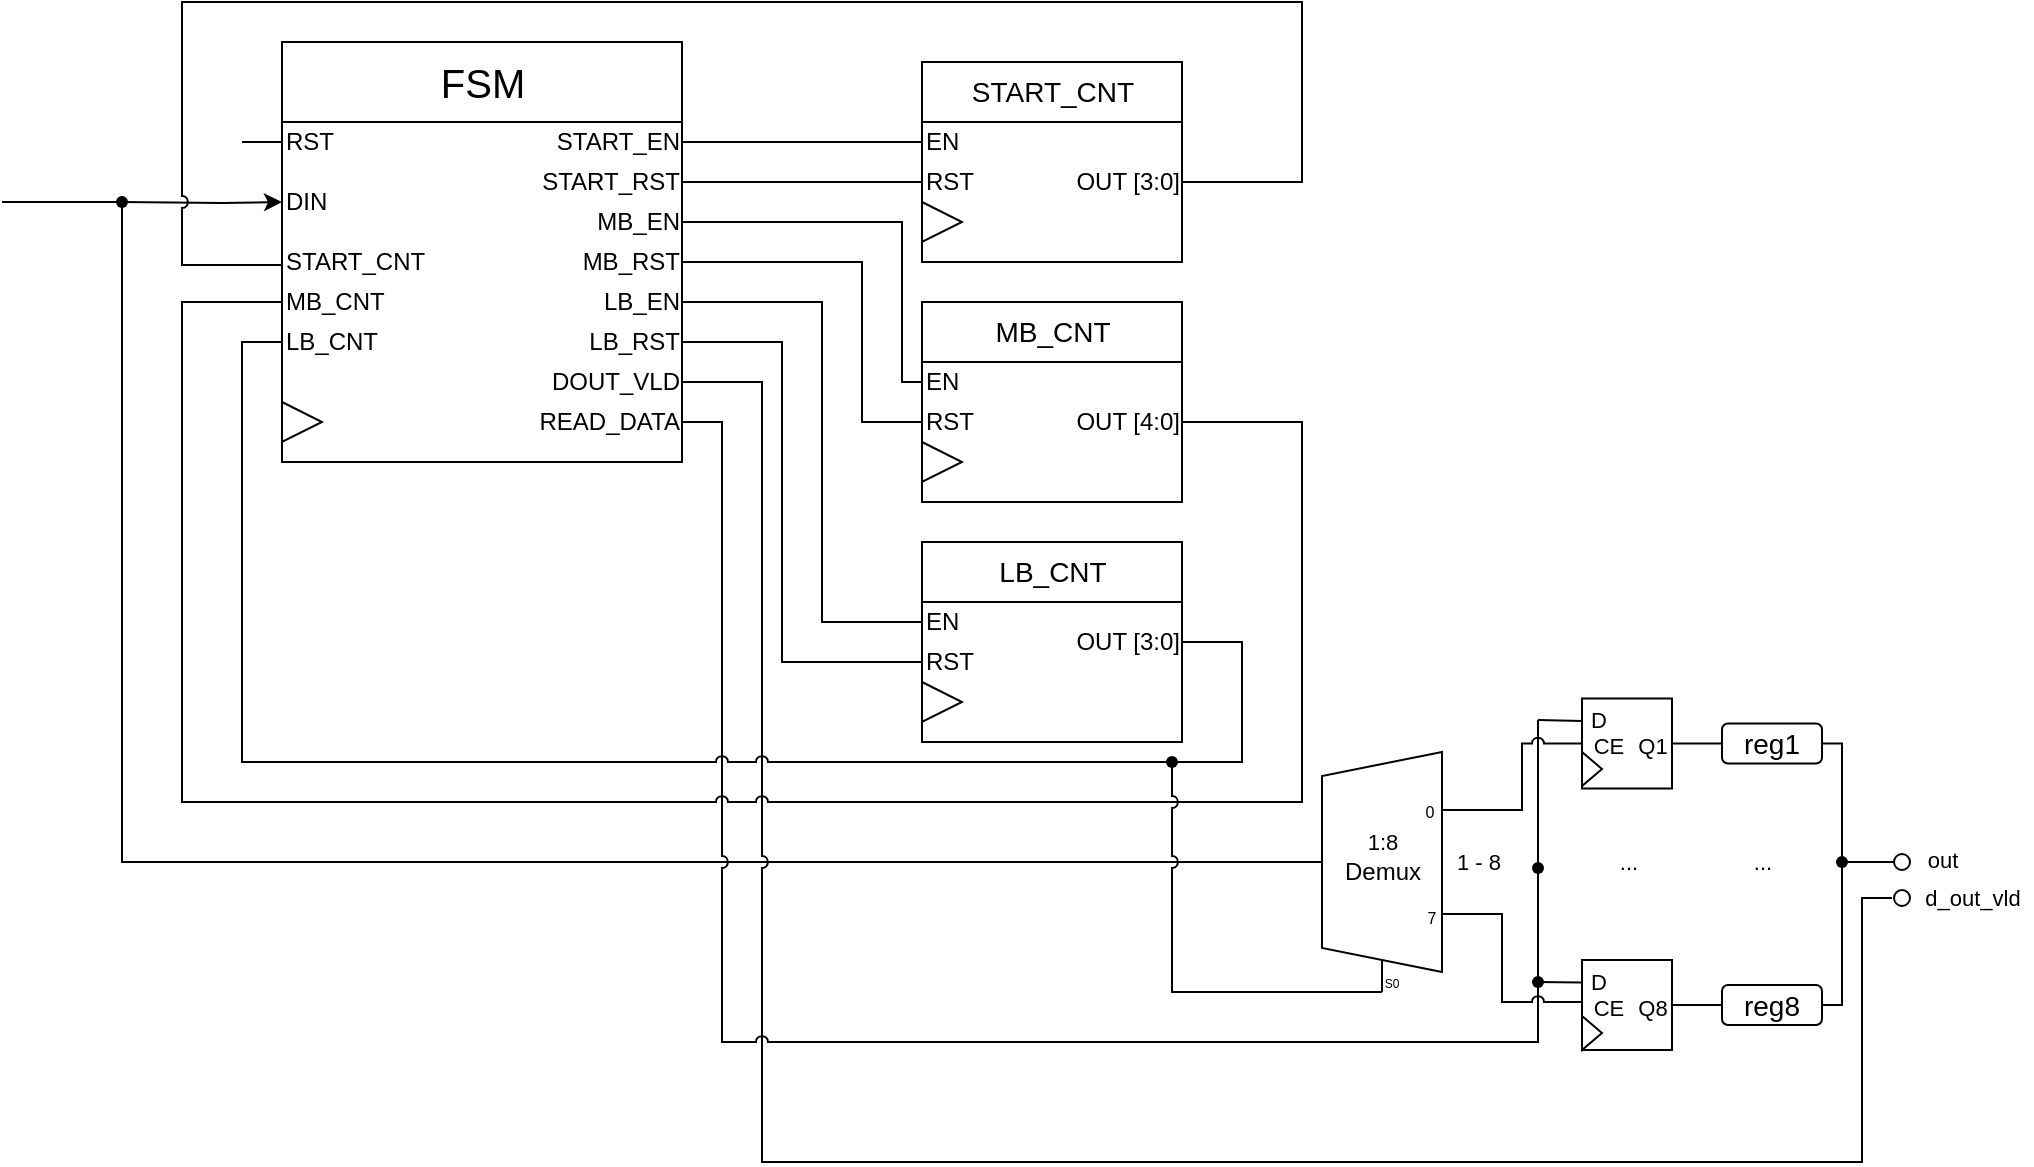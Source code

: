 <mxfile>
    <diagram name="Page-1" id="7e0a89b8-554c-2b80-1dc8-d5c74ca68de4">
        <mxGraphModel dx="1468" dy="874" grid="0" gridSize="10" guides="1" tooltips="1" connect="1" arrows="1" fold="1" page="1" pageScale="1" pageWidth="1100" pageHeight="850" background="none" math="0" shadow="0">
            <root>
                <mxCell id="0"/>
                <mxCell id="1" parent="0"/>
                <mxCell id="x7JMuYR-zZ9KvVy0fwE9-1" value="Demux" style="shadow=0;dashed=0;align=center;html=1;strokeWidth=1;shape=mxgraph.electrical.abstract.mux2;operation=demux;" parent="1" vertex="1">
                    <mxGeometry x="670" y="425" width="80" height="120" as="geometry"/>
                </mxCell>
                <mxCell id="x7JMuYR-zZ9KvVy0fwE9-13" style="edgeStyle=orthogonalEdgeStyle;rounded=0;orthogonalLoop=1;jettySize=auto;html=1;exitX=0;exitY=0.25;exitDx=0;exitDy=0;startArrow=classic;startFill=1;endArrow=none;endFill=0;" parent="1" target="x7JMuYR-zZ9KvVy0fwE9-10" edge="1">
                    <mxGeometry relative="1" as="geometry">
                        <mxPoint x="160" y="150.0" as="sourcePoint"/>
                    </mxGeometry>
                </mxCell>
                <mxCell id="x7JMuYR-zZ9KvVy0fwE9-14" style="edgeStyle=orthogonalEdgeStyle;rounded=0;orthogonalLoop=1;jettySize=auto;html=1;startArrow=none;startFill=0;endArrow=none;endFill=0;" parent="1" source="x7JMuYR-zZ9KvVy0fwE9-10" edge="1">
                    <mxGeometry relative="1" as="geometry">
                        <mxPoint x="20" y="150" as="targetPoint"/>
                    </mxGeometry>
                </mxCell>
                <mxCell id="x7JMuYR-zZ9KvVy0fwE9-16" style="edgeStyle=orthogonalEdgeStyle;rounded=0;orthogonalLoop=1;jettySize=auto;html=1;entryX=0;entryY=0.458;entryDx=0;entryDy=0;entryPerimeter=0;startArrow=none;startFill=0;endArrow=none;endFill=0;" parent="1" source="x7JMuYR-zZ9KvVy0fwE9-10" target="x7JMuYR-zZ9KvVy0fwE9-1" edge="1">
                    <mxGeometry relative="1" as="geometry">
                        <Array as="points">
                            <mxPoint x="80" y="480"/>
                        </Array>
                    </mxGeometry>
                </mxCell>
                <mxCell id="x7JMuYR-zZ9KvVy0fwE9-10" value="" style="shape=waypoint;sketch=0;fillStyle=solid;size=6;pointerEvents=1;points=[];fillColor=none;resizable=0;rotatable=0;perimeter=centerPerimeter;snapToPoint=1;" parent="1" vertex="1">
                    <mxGeometry x="60" y="130" width="40" height="40" as="geometry"/>
                </mxCell>
                <mxCell id="x7JMuYR-zZ9KvVy0fwE9-31" value="" style="rounded=0;whiteSpace=wrap;html=1;" parent="1" vertex="1">
                    <mxGeometry x="160" y="70" width="200" height="210" as="geometry"/>
                </mxCell>
                <mxCell id="x7JMuYR-zZ9KvVy0fwE9-20" value="DIN" style="text;html=1;align=left;verticalAlign=middle;resizable=0;points=[];autosize=1;strokeColor=none;fillColor=none;" parent="1" vertex="1">
                    <mxGeometry x="160" y="140" width="40" height="20" as="geometry"/>
                </mxCell>
                <mxCell id="x7JMuYR-zZ9KvVy0fwE9-22" style="edgeStyle=orthogonalEdgeStyle;rounded=0;orthogonalLoop=1;jettySize=auto;html=1;startArrow=none;startFill=0;endArrow=none;endFill=0;" parent="1" source="x7JMuYR-zZ9KvVy0fwE9-21" edge="1">
                    <mxGeometry relative="1" as="geometry">
                        <mxPoint x="140" y="120" as="targetPoint"/>
                    </mxGeometry>
                </mxCell>
                <mxCell id="x7JMuYR-zZ9KvVy0fwE9-21" value="RST" style="text;html=1;align=left;verticalAlign=middle;resizable=0;points=[];autosize=1;strokeColor=none;fillColor=none;" parent="1" vertex="1">
                    <mxGeometry x="160" y="110" width="40" height="20" as="geometry"/>
                </mxCell>
                <mxCell id="x7JMuYR-zZ9KvVy0fwE9-36" style="edgeStyle=orthogonalEdgeStyle;rounded=0;orthogonalLoop=1;jettySize=auto;html=1;startArrow=none;startFill=0;endArrow=none;endFill=0;" parent="1" source="x7JMuYR-zZ9KvVy0fwE9-23" target="x7JMuYR-zZ9KvVy0fwE9-34" edge="1">
                    <mxGeometry relative="1" as="geometry"/>
                </mxCell>
                <mxCell id="x7JMuYR-zZ9KvVy0fwE9-23" value="START_EN" style="text;html=1;align=right;verticalAlign=middle;resizable=0;points=[];autosize=1;strokeColor=none;fillColor=none;" parent="1" vertex="1">
                    <mxGeometry x="280" y="110" width="80" height="20" as="geometry"/>
                </mxCell>
                <mxCell id="x7JMuYR-zZ9KvVy0fwE9-37" style="edgeStyle=orthogonalEdgeStyle;rounded=0;orthogonalLoop=1;jettySize=auto;html=1;startArrow=none;startFill=0;endArrow=none;endFill=0;" parent="1" source="x7JMuYR-zZ9KvVy0fwE9-24" target="x7JMuYR-zZ9KvVy0fwE9-35" edge="1">
                    <mxGeometry relative="1" as="geometry"/>
                </mxCell>
                <mxCell id="x7JMuYR-zZ9KvVy0fwE9-24" value="START_RST" style="text;html=1;align=right;verticalAlign=middle;resizable=0;points=[];autosize=1;strokeColor=none;fillColor=none;" parent="1" vertex="1">
                    <mxGeometry x="280" y="130" width="80" height="20" as="geometry"/>
                </mxCell>
                <mxCell id="x7JMuYR-zZ9KvVy0fwE9-77" style="edgeStyle=orthogonalEdgeStyle;rounded=0;jumpStyle=arc;orthogonalLoop=1;jettySize=auto;html=1;fontSize=16;startArrow=none;startFill=0;endArrow=none;endFill=0;" parent="1" source="x7JMuYR-zZ9KvVy0fwE9-25" target="x7JMuYR-zZ9KvVy0fwE9-51" edge="1">
                    <mxGeometry relative="1" as="geometry">
                        <Array as="points">
                            <mxPoint x="470" y="160"/>
                            <mxPoint x="470" y="240"/>
                        </Array>
                    </mxGeometry>
                </mxCell>
                <mxCell id="x7JMuYR-zZ9KvVy0fwE9-25" value="MB_EN" style="text;html=1;align=right;verticalAlign=middle;resizable=0;points=[];autosize=1;strokeColor=none;fillColor=none;" parent="1" vertex="1">
                    <mxGeometry x="300" y="150" width="60" height="20" as="geometry"/>
                </mxCell>
                <mxCell id="x7JMuYR-zZ9KvVy0fwE9-78" style="edgeStyle=orthogonalEdgeStyle;rounded=0;jumpStyle=arc;orthogonalLoop=1;jettySize=auto;html=1;fontSize=16;startArrow=none;startFill=0;endArrow=none;endFill=0;" parent="1" source="x7JMuYR-zZ9KvVy0fwE9-26" target="x7JMuYR-zZ9KvVy0fwE9-52" edge="1">
                    <mxGeometry relative="1" as="geometry">
                        <Array as="points">
                            <mxPoint x="450" y="180"/>
                            <mxPoint x="450" y="260"/>
                        </Array>
                    </mxGeometry>
                </mxCell>
                <mxCell id="x7JMuYR-zZ9KvVy0fwE9-26" value="MB_RST" style="text;html=1;align=right;verticalAlign=middle;resizable=0;points=[];autosize=1;strokeColor=none;fillColor=none;" parent="1" vertex="1">
                    <mxGeometry x="300" y="170" width="60" height="20" as="geometry"/>
                </mxCell>
                <mxCell id="x7JMuYR-zZ9KvVy0fwE9-79" style="edgeStyle=orthogonalEdgeStyle;rounded=0;jumpStyle=arc;orthogonalLoop=1;jettySize=auto;html=1;fontSize=16;startArrow=none;startFill=0;endArrow=none;endFill=0;" parent="1" source="x7JMuYR-zZ9KvVy0fwE9-27" target="x7JMuYR-zZ9KvVy0fwE9-57" edge="1">
                    <mxGeometry relative="1" as="geometry">
                        <Array as="points">
                            <mxPoint x="430" y="200"/>
                            <mxPoint x="430" y="360"/>
                        </Array>
                    </mxGeometry>
                </mxCell>
                <mxCell id="x7JMuYR-zZ9KvVy0fwE9-27" value="LB_EN" style="text;html=1;align=right;verticalAlign=middle;resizable=0;points=[];autosize=1;strokeColor=none;fillColor=none;" parent="1" vertex="1">
                    <mxGeometry x="310" y="190" width="50" height="20" as="geometry"/>
                </mxCell>
                <mxCell id="x7JMuYR-zZ9KvVy0fwE9-81" style="edgeStyle=orthogonalEdgeStyle;rounded=0;jumpStyle=arc;orthogonalLoop=1;jettySize=auto;html=1;fontSize=16;startArrow=none;startFill=0;endArrow=none;endFill=0;" parent="1" source="x7JMuYR-zZ9KvVy0fwE9-28" target="x7JMuYR-zZ9KvVy0fwE9-58" edge="1">
                    <mxGeometry relative="1" as="geometry">
                        <Array as="points">
                            <mxPoint x="410" y="220"/>
                            <mxPoint x="410" y="380"/>
                        </Array>
                    </mxGeometry>
                </mxCell>
                <mxCell id="x7JMuYR-zZ9KvVy0fwE9-28" value="LB_RST" style="text;html=1;align=right;verticalAlign=middle;resizable=0;points=[];autosize=1;strokeColor=none;fillColor=none;" parent="1" vertex="1">
                    <mxGeometry x="300" y="210" width="60" height="20" as="geometry"/>
                </mxCell>
                <mxCell id="x7JMuYR-zZ9KvVy0fwE9-102" style="edgeStyle=orthogonalEdgeStyle;rounded=0;jumpStyle=arc;orthogonalLoop=1;jettySize=auto;html=1;fontSize=11;startArrow=none;startFill=0;endArrow=none;endFill=0;" parent="1" source="x7JMuYR-zZ9KvVy0fwE9-29" target="x7JMuYR-zZ9KvVy0fwE9-103" edge="1">
                    <mxGeometry relative="1" as="geometry">
                        <mxPoint x="910" y="500" as="targetPoint"/>
                        <Array as="points">
                            <mxPoint x="400" y="240"/>
                            <mxPoint x="400" y="630"/>
                            <mxPoint x="950" y="630"/>
                            <mxPoint x="950" y="498"/>
                        </Array>
                    </mxGeometry>
                </mxCell>
                <mxCell id="x7JMuYR-zZ9KvVy0fwE9-29" value="DOUT_VLD" style="text;html=1;align=right;verticalAlign=middle;resizable=0;points=[];autosize=1;strokeColor=none;fillColor=none;" parent="1" vertex="1">
                    <mxGeometry x="280" y="230" width="80" height="20" as="geometry"/>
                </mxCell>
                <mxCell id="x7JMuYR-zZ9KvVy0fwE9-101" style="edgeStyle=orthogonalEdgeStyle;rounded=0;jumpStyle=arc;orthogonalLoop=1;jettySize=auto;html=1;fontSize=11;startArrow=none;startFill=0;endArrow=none;endFill=0;" parent="1" source="x7JMuYR-zZ9KvVy0fwE9-30" target="2" edge="1">
                    <mxGeometry relative="1" as="geometry">
                        <Array as="points">
                            <mxPoint x="380" y="260"/>
                            <mxPoint x="380" y="570"/>
                            <mxPoint x="788" y="570"/>
                        </Array>
                    </mxGeometry>
                </mxCell>
                <mxCell id="x7JMuYR-zZ9KvVy0fwE9-30" value="READ_DATA" style="text;html=1;align=right;verticalAlign=middle;resizable=0;points=[];autosize=1;strokeColor=none;fillColor=none;" parent="1" vertex="1">
                    <mxGeometry x="270" y="250" width="90" height="20" as="geometry"/>
                </mxCell>
                <mxCell id="x7JMuYR-zZ9KvVy0fwE9-45" style="edgeStyle=orthogonalEdgeStyle;rounded=0;orthogonalLoop=1;jettySize=auto;html=1;entryX=-0.001;entryY=0.573;entryDx=0;entryDy=0;entryPerimeter=0;startArrow=none;startFill=0;endArrow=none;endFill=0;jumpStyle=arc;" parent="1" source="x7JMuYR-zZ9KvVy0fwE9-40" target="x7JMuYR-zZ9KvVy0fwE9-42" edge="1">
                    <mxGeometry relative="1" as="geometry">
                        <Array as="points">
                            <mxPoint x="670" y="140"/>
                            <mxPoint x="670" y="50"/>
                            <mxPoint x="110" y="50"/>
                            <mxPoint x="110" y="182"/>
                        </Array>
                    </mxGeometry>
                </mxCell>
                <mxCell id="x7JMuYR-zZ9KvVy0fwE9-40" value="" style="rounded=0;whiteSpace=wrap;html=1;" parent="1" vertex="1">
                    <mxGeometry x="480" y="80" width="130" height="100" as="geometry"/>
                </mxCell>
                <mxCell id="x7JMuYR-zZ9KvVy0fwE9-34" value="EN" style="text;html=1;align=left;verticalAlign=middle;resizable=0;points=[];autosize=1;strokeColor=none;fillColor=none;" parent="1" vertex="1">
                    <mxGeometry x="480" y="110" width="30" height="20" as="geometry"/>
                </mxCell>
                <mxCell id="x7JMuYR-zZ9KvVy0fwE9-35" value="RST" style="text;html=1;align=left;verticalAlign=middle;resizable=0;points=[];autosize=1;strokeColor=none;fillColor=none;" parent="1" vertex="1">
                    <mxGeometry x="480" y="130" width="40" height="20" as="geometry"/>
                </mxCell>
                <mxCell id="x7JMuYR-zZ9KvVy0fwE9-38" value="" style="triangle;whiteSpace=wrap;html=1;" parent="1" vertex="1">
                    <mxGeometry x="480" y="150" width="20" height="20" as="geometry"/>
                </mxCell>
                <mxCell id="x7JMuYR-zZ9KvVy0fwE9-41" value="" style="triangle;whiteSpace=wrap;html=1;" parent="1" vertex="1">
                    <mxGeometry x="160" y="250" width="20" height="20" as="geometry"/>
                </mxCell>
                <mxCell id="x7JMuYR-zZ9KvVy0fwE9-42" value="START_CNT" style="text;html=1;align=left;verticalAlign=middle;resizable=0;points=[];autosize=1;strokeColor=none;fillColor=none;" parent="1" vertex="1">
                    <mxGeometry x="160" y="170" width="90" height="20" as="geometry"/>
                </mxCell>
                <mxCell id="x7JMuYR-zZ9KvVy0fwE9-43" value="MB_CNT" style="text;html=1;align=left;verticalAlign=middle;resizable=0;points=[];autosize=1;strokeColor=none;fillColor=none;" parent="1" vertex="1">
                    <mxGeometry x="160" y="190" width="70" height="20" as="geometry"/>
                </mxCell>
                <mxCell id="x7JMuYR-zZ9KvVy0fwE9-44" value="LB_CNT" style="text;html=1;align=left;verticalAlign=middle;resizable=0;points=[];autosize=1;strokeColor=none;fillColor=none;" parent="1" vertex="1">
                    <mxGeometry x="160" y="210" width="60" height="20" as="geometry"/>
                </mxCell>
                <mxCell id="x7JMuYR-zZ9KvVy0fwE9-48" value="" style="rounded=0;whiteSpace=wrap;html=1;fontSize=20;" parent="1" vertex="1">
                    <mxGeometry x="160" y="70" width="200" height="40" as="geometry"/>
                </mxCell>
                <mxCell id="x7JMuYR-zZ9KvVy0fwE9-49" value="" style="rounded=0;whiteSpace=wrap;html=1;fontSize=20;" parent="1" vertex="1">
                    <mxGeometry x="480" y="80" width="130" height="30" as="geometry"/>
                </mxCell>
                <mxCell id="x7JMuYR-zZ9KvVy0fwE9-46" value="FSM" style="text;html=1;align=center;verticalAlign=middle;resizable=0;points=[];autosize=1;strokeColor=none;fillColor=none;fontSize=20;" parent="1" vertex="1">
                    <mxGeometry x="230" y="75" width="60" height="30" as="geometry"/>
                </mxCell>
                <mxCell id="x7JMuYR-zZ9KvVy0fwE9-47" value="START_CNT" style="text;html=1;align=center;verticalAlign=middle;resizable=0;points=[];autosize=1;strokeColor=none;fillColor=none;fontSize=14;" parent="1" vertex="1">
                    <mxGeometry x="495" y="85" width="100" height="20" as="geometry"/>
                </mxCell>
                <mxCell id="x7JMuYR-zZ9KvVy0fwE9-66" style="edgeStyle=orthogonalEdgeStyle;rounded=0;jumpStyle=arc;orthogonalLoop=1;jettySize=auto;html=1;fontSize=16;startArrow=none;startFill=0;endArrow=none;endFill=0;" parent="1" source="x7JMuYR-zZ9KvVy0fwE9-50" target="x7JMuYR-zZ9KvVy0fwE9-43" edge="1">
                    <mxGeometry relative="1" as="geometry">
                        <Array as="points">
                            <mxPoint x="670" y="260"/>
                            <mxPoint x="670" y="450"/>
                            <mxPoint x="110" y="450"/>
                            <mxPoint x="110" y="200"/>
                        </Array>
                    </mxGeometry>
                </mxCell>
                <mxCell id="x7JMuYR-zZ9KvVy0fwE9-50" value="" style="rounded=0;whiteSpace=wrap;html=1;" parent="1" vertex="1">
                    <mxGeometry x="480" y="200" width="130" height="100" as="geometry"/>
                </mxCell>
                <mxCell id="x7JMuYR-zZ9KvVy0fwE9-51" value="EN" style="text;html=1;align=left;verticalAlign=middle;resizable=0;points=[];autosize=1;strokeColor=none;fillColor=none;" parent="1" vertex="1">
                    <mxGeometry x="480" y="230" width="30" height="20" as="geometry"/>
                </mxCell>
                <mxCell id="x7JMuYR-zZ9KvVy0fwE9-52" value="RST" style="text;html=1;align=left;verticalAlign=middle;resizable=0;points=[];autosize=1;strokeColor=none;fillColor=none;" parent="1" vertex="1">
                    <mxGeometry x="480" y="250" width="40" height="20" as="geometry"/>
                </mxCell>
                <mxCell id="x7JMuYR-zZ9KvVy0fwE9-53" value="" style="triangle;whiteSpace=wrap;html=1;" parent="1" vertex="1">
                    <mxGeometry x="480" y="270" width="20" height="20" as="geometry"/>
                </mxCell>
                <mxCell id="x7JMuYR-zZ9KvVy0fwE9-54" value="" style="rounded=0;whiteSpace=wrap;html=1;fontSize=20;" parent="1" vertex="1">
                    <mxGeometry x="480" y="200" width="130" height="30" as="geometry"/>
                </mxCell>
                <mxCell id="x7JMuYR-zZ9KvVy0fwE9-55" value="MB_CNT&lt;br&gt;" style="text;html=1;align=center;verticalAlign=middle;resizable=0;points=[];autosize=1;strokeColor=none;fillColor=none;fontSize=14;" parent="1" vertex="1">
                    <mxGeometry x="510" y="205" width="70" height="20" as="geometry"/>
                </mxCell>
                <mxCell id="x7JMuYR-zZ9KvVy0fwE9-56" value="" style="rounded=0;whiteSpace=wrap;html=1;" parent="1" vertex="1">
                    <mxGeometry x="480" y="320" width="130" height="100" as="geometry"/>
                </mxCell>
                <mxCell id="x7JMuYR-zZ9KvVy0fwE9-57" value="EN" style="text;html=1;align=left;verticalAlign=middle;resizable=0;points=[];autosize=1;strokeColor=none;fillColor=none;" parent="1" vertex="1">
                    <mxGeometry x="480" y="350" width="30" height="20" as="geometry"/>
                </mxCell>
                <mxCell id="x7JMuYR-zZ9KvVy0fwE9-58" value="RST" style="text;html=1;align=left;verticalAlign=middle;resizable=0;points=[];autosize=1;strokeColor=none;fillColor=none;" parent="1" vertex="1">
                    <mxGeometry x="480" y="370" width="40" height="20" as="geometry"/>
                </mxCell>
                <mxCell id="x7JMuYR-zZ9KvVy0fwE9-59" value="" style="triangle;whiteSpace=wrap;html=1;" parent="1" vertex="1">
                    <mxGeometry x="480" y="390" width="20" height="20" as="geometry"/>
                </mxCell>
                <mxCell id="x7JMuYR-zZ9KvVy0fwE9-60" value="" style="rounded=0;whiteSpace=wrap;html=1;fontSize=20;" parent="1" vertex="1">
                    <mxGeometry x="480" y="320" width="130" height="30" as="geometry"/>
                </mxCell>
                <mxCell id="x7JMuYR-zZ9KvVy0fwE9-61" value="LB_CNT" style="text;html=1;align=center;verticalAlign=middle;resizable=0;points=[];autosize=1;strokeColor=none;fillColor=none;fontSize=14;" parent="1" vertex="1">
                    <mxGeometry x="510" y="325" width="70" height="20" as="geometry"/>
                </mxCell>
                <mxCell id="x7JMuYR-zZ9KvVy0fwE9-86" style="edgeStyle=orthogonalEdgeStyle;rounded=0;jumpStyle=arc;orthogonalLoop=1;jettySize=auto;html=1;entryX=1;entryY=0.5;entryDx=0;entryDy=0;fontSize=16;startArrow=none;startFill=0;endArrow=none;endFill=0;" parent="1" source="x7JMuYR-zZ9KvVy0fwE9-82" target="x7JMuYR-zZ9KvVy0fwE9-56" edge="1">
                    <mxGeometry relative="1" as="geometry">
                        <Array as="points">
                            <mxPoint x="640" y="430"/>
                            <mxPoint x="640" y="370"/>
                        </Array>
                    </mxGeometry>
                </mxCell>
                <mxCell id="x7JMuYR-zZ9KvVy0fwE9-88" style="edgeStyle=orthogonalEdgeStyle;rounded=0;jumpStyle=arc;orthogonalLoop=1;jettySize=auto;html=1;fontSize=16;startArrow=none;startFill=0;endArrow=none;endFill=0;" parent="1" source="x7JMuYR-zZ9KvVy0fwE9-82" target="x7JMuYR-zZ9KvVy0fwE9-44" edge="1">
                    <mxGeometry relative="1" as="geometry">
                        <Array as="points">
                            <mxPoint x="605" y="430"/>
                            <mxPoint x="140" y="430"/>
                            <mxPoint x="140" y="220"/>
                        </Array>
                    </mxGeometry>
                </mxCell>
                <mxCell id="x7JMuYR-zZ9KvVy0fwE9-89" style="edgeStyle=orthogonalEdgeStyle;rounded=0;jumpStyle=arc;orthogonalLoop=1;jettySize=auto;html=1;entryX=0.375;entryY=1;entryDx=10;entryDy=0;entryPerimeter=0;fontSize=16;startArrow=none;startFill=0;endArrow=none;endFill=0;" parent="1" source="x7JMuYR-zZ9KvVy0fwE9-82" target="x7JMuYR-zZ9KvVy0fwE9-1" edge="1">
                    <mxGeometry relative="1" as="geometry">
                        <Array as="points">
                            <mxPoint x="605" y="545"/>
                        </Array>
                    </mxGeometry>
                </mxCell>
                <mxCell id="x7JMuYR-zZ9KvVy0fwE9-82" value="" style="shape=waypoint;sketch=0;fillStyle=solid;size=6;pointerEvents=1;points=[];fillColor=none;resizable=0;rotatable=0;perimeter=centerPerimeter;snapToPoint=1;" parent="1" vertex="1">
                    <mxGeometry x="585" y="410" width="40" height="40" as="geometry"/>
                </mxCell>
                <mxCell id="19" style="edgeStyle=orthogonalEdgeStyle;jumpStyle=arc;html=1;exitX=1;exitY=0.5;exitDx=0;exitDy=0;endArrow=none;endFill=0;rounded=0;" edge="1" parent="1" source="x7JMuYR-zZ9KvVy0fwE9-93" target="x7JMuYR-zZ9KvVy0fwE9-108">
                    <mxGeometry relative="1" as="geometry"/>
                </mxCell>
                <mxCell id="30" style="edgeStyle=orthogonalEdgeStyle;rounded=0;jumpStyle=arc;html=1;exitX=0;exitY=0.5;exitDx=0;exitDy=0;entryX=1;entryY=0.5;entryDx=0;entryDy=0;endArrow=none;endFill=0;" edge="1" parent="1" source="x7JMuYR-zZ9KvVy0fwE9-93" target="25">
                    <mxGeometry relative="1" as="geometry"/>
                </mxCell>
                <mxCell id="x7JMuYR-zZ9KvVy0fwE9-93" value="reg1" style="rounded=1;whiteSpace=wrap;html=1;fontSize=14;" parent="1" vertex="1">
                    <mxGeometry x="880" y="410.75" width="50" height="20" as="geometry"/>
                </mxCell>
                <mxCell id="x7JMuYR-zZ9KvVy0fwE9-110" style="edgeStyle=orthogonalEdgeStyle;rounded=0;jumpStyle=arc;orthogonalLoop=1;jettySize=auto;html=1;exitX=1;exitY=0.5;exitDx=0;exitDy=0;fontSize=11;startArrow=none;startFill=0;endArrow=none;endFill=0;" parent="1" source="x7JMuYR-zZ9KvVy0fwE9-94" target="x7JMuYR-zZ9KvVy0fwE9-108" edge="1">
                    <mxGeometry relative="1" as="geometry">
                        <Array as="points">
                            <mxPoint x="940" y="552"/>
                        </Array>
                    </mxGeometry>
                </mxCell>
                <mxCell id="x7JMuYR-zZ9KvVy0fwE9-94" value="reg8" style="rounded=1;whiteSpace=wrap;html=1;fontSize=14;" parent="1" vertex="1">
                    <mxGeometry x="880" y="541.5" width="50" height="20" as="geometry"/>
                </mxCell>
                <mxCell id="x7JMuYR-zZ9KvVy0fwE9-95" value="1:8" style="text;html=1;align=center;verticalAlign=middle;resizable=0;points=[];autosize=1;strokeColor=none;fillColor=none;fontSize=11;" parent="1" vertex="1">
                    <mxGeometry x="695" y="460" width="30" height="20" as="geometry"/>
                </mxCell>
                <mxCell id="x7JMuYR-zZ9KvVy0fwE9-99" value="..." style="text;html=1;align=center;verticalAlign=middle;resizable=0;points=[];autosize=1;strokeColor=none;fillColor=none;fontSize=11;" parent="1" vertex="1">
                    <mxGeometry x="822.5" y="470" width="20" height="20" as="geometry"/>
                </mxCell>
                <mxCell id="x7JMuYR-zZ9KvVy0fwE9-103" value="" style="verticalLabelPosition=bottom;shadow=0;dashed=0;align=center;html=1;verticalAlign=top;shape=mxgraph.electrical.logic_gates.inverting_contact;fontSize=11;" parent="1" vertex="1">
                    <mxGeometry x="965" y="493" width="10" height="10" as="geometry"/>
                </mxCell>
                <mxCell id="x7JMuYR-zZ9KvVy0fwE9-104" value="d_out_vld" style="text;html=1;align=center;verticalAlign=middle;resizable=0;points=[];autosize=1;strokeColor=none;fillColor=none;fontSize=11;" parent="1" vertex="1">
                    <mxGeometry x="975" y="488" width="60" height="20" as="geometry"/>
                </mxCell>
                <mxCell id="x7JMuYR-zZ9KvVy0fwE9-111" style="edgeStyle=orthogonalEdgeStyle;rounded=0;jumpStyle=arc;orthogonalLoop=1;jettySize=auto;html=1;exitX=0.1;exitY=0.5;exitDx=0;exitDy=0;exitPerimeter=0;entryX=0.596;entryY=0.531;entryDx=0;entryDy=0;entryPerimeter=0;fontSize=11;startArrow=none;startFill=0;endArrow=none;endFill=0;" parent="1" source="x7JMuYR-zZ9KvVy0fwE9-105" target="x7JMuYR-zZ9KvVy0fwE9-108" edge="1">
                    <mxGeometry relative="1" as="geometry"/>
                </mxCell>
                <mxCell id="x7JMuYR-zZ9KvVy0fwE9-105" value="" style="verticalLabelPosition=bottom;shadow=0;dashed=0;align=center;html=1;verticalAlign=top;shape=mxgraph.electrical.logic_gates.inverting_contact;fontSize=11;" parent="1" vertex="1">
                    <mxGeometry x="965" y="475" width="10" height="10" as="geometry"/>
                </mxCell>
                <mxCell id="x7JMuYR-zZ9KvVy0fwE9-108" value="" style="shape=waypoint;sketch=0;fillStyle=solid;size=6;pointerEvents=1;points=[];fillColor=none;resizable=0;rotatable=0;perimeter=centerPerimeter;snapToPoint=1;" parent="1" vertex="1">
                    <mxGeometry x="920" y="460" width="40" height="40" as="geometry"/>
                </mxCell>
                <mxCell id="x7JMuYR-zZ9KvVy0fwE9-112" value="out" style="text;html=1;align=center;verticalAlign=middle;resizable=0;points=[];autosize=1;strokeColor=none;fillColor=none;fontSize=11;" parent="1" vertex="1">
                    <mxGeometry x="975" y="469" width="30" height="20" as="geometry"/>
                </mxCell>
                <mxCell id="x7JMuYR-zZ9KvVy0fwE9-114" value="" style="rounded=0;whiteSpace=wrap;html=1;fontSize=11;strokeColor=none;" parent="1" vertex="1">
                    <mxGeometry x="723" y="503" width="15" height="10" as="geometry"/>
                </mxCell>
                <mxCell id="x7JMuYR-zZ9KvVy0fwE9-115" value="7" style="text;html=1;strokeColor=none;fillColor=none;align=center;verticalAlign=middle;whiteSpace=wrap;rounded=0;fontSize=8;" parent="1" vertex="1">
                    <mxGeometry x="731" y="503" width="8" height="10" as="geometry"/>
                </mxCell>
                <mxCell id="x7JMuYR-zZ9KvVy0fwE9-117" value="" style="rounded=0;whiteSpace=wrap;html=1;fontSize=11;strokeColor=none;" parent="1" vertex="1">
                    <mxGeometry x="723" y="450" width="15" height="10" as="geometry"/>
                </mxCell>
                <mxCell id="x7JMuYR-zZ9KvVy0fwE9-116" value="0" style="text;html=1;strokeColor=none;fillColor=none;align=center;verticalAlign=middle;whiteSpace=wrap;rounded=0;fontSize=8;" parent="1" vertex="1">
                    <mxGeometry x="730" y="450" width="8" height="10" as="geometry"/>
                </mxCell>
                <mxCell id="x7JMuYR-zZ9KvVy0fwE9-118" value="1 - 8" style="text;html=1;align=center;verticalAlign=middle;resizable=0;points=[];autosize=1;strokeColor=none;fillColor=none;fontSize=11;" parent="1" vertex="1">
                    <mxGeometry x="738" y="470" width="40" height="20" as="geometry"/>
                </mxCell>
                <mxCell id="x7JMuYR-zZ9KvVy0fwE9-126" value="OUT [3:0]" style="text;html=1;align=right;verticalAlign=middle;resizable=0;points=[];autosize=1;strokeColor=none;fillColor=none;" parent="1" vertex="1">
                    <mxGeometry x="540" y="130" width="70" height="20" as="geometry"/>
                </mxCell>
                <mxCell id="x7JMuYR-zZ9KvVy0fwE9-127" value="OUT [4:0]" style="text;html=1;align=right;verticalAlign=middle;resizable=0;points=[];autosize=1;strokeColor=none;fillColor=none;" parent="1" vertex="1">
                    <mxGeometry x="540" y="250" width="70" height="20" as="geometry"/>
                </mxCell>
                <mxCell id="x7JMuYR-zZ9KvVy0fwE9-128" value="OUT [3:0]" style="text;html=1;align=right;verticalAlign=middle;resizable=0;points=[];autosize=1;strokeColor=none;fillColor=none;" parent="1" vertex="1">
                    <mxGeometry x="540" y="360" width="70" height="20" as="geometry"/>
                </mxCell>
                <mxCell id="34" style="edgeStyle=orthogonalEdgeStyle;rounded=0;jumpStyle=arc;html=1;entryX=0.553;entryY=0.55;entryDx=0;entryDy=0;entryPerimeter=0;endArrow=none;endFill=0;startArrow=none;" edge="1" parent="1">
                    <mxGeometry relative="1" as="geometry">
                        <mxPoint x="788" y="455" as="sourcePoint"/>
                        <mxPoint x="788" y="409" as="targetPoint"/>
                    </mxGeometry>
                </mxCell>
                <mxCell id="2" value="" style="shape=waypoint;sketch=0;fillStyle=solid;size=6;pointerEvents=1;points=[];fillColor=none;resizable=0;rotatable=0;perimeter=centerPerimeter;snapToPoint=1;" vertex="1" parent="1">
                    <mxGeometry x="768" y="520" width="40" height="40" as="geometry"/>
                </mxCell>
                <mxCell id="6" style="edgeStyle=orthogonalEdgeStyle;html=1;exitX=0;exitY=0.5;exitDx=0;exitDy=0;entryX=1;entryY=0.65;entryDx=0;entryDy=3;entryPerimeter=0;endArrow=none;endFill=0;jumpStyle=arc;rounded=0;" edge="1" parent="1" source="4" target="x7JMuYR-zZ9KvVy0fwE9-1">
                    <mxGeometry relative="1" as="geometry">
                        <Array as="points">
                            <mxPoint x="810" y="550"/>
                            <mxPoint x="770" y="550"/>
                            <mxPoint x="770" y="506"/>
                        </Array>
                    </mxGeometry>
                </mxCell>
                <mxCell id="9" style="edgeStyle=orthogonalEdgeStyle;jumpStyle=arc;html=1;exitX=0;exitY=0.25;exitDx=0;exitDy=0;entryX=0.582;entryY=0.538;entryDx=0;entryDy=0;entryPerimeter=0;endArrow=none;endFill=0;rounded=0;" edge="1" parent="1" source="4" target="2">
                    <mxGeometry relative="1" as="geometry"/>
                </mxCell>
                <mxCell id="16" style="edgeStyle=orthogonalEdgeStyle;jumpStyle=arc;html=1;exitX=1;exitY=0.5;exitDx=0;exitDy=0;entryX=0;entryY=0.5;entryDx=0;entryDy=0;endArrow=none;endFill=0;rounded=0;" edge="1" parent="1" source="4" target="x7JMuYR-zZ9KvVy0fwE9-94">
                    <mxGeometry relative="1" as="geometry"/>
                </mxCell>
                <mxCell id="4" value="" style="whiteSpace=wrap;html=1;aspect=fixed;" vertex="1" parent="1">
                    <mxGeometry x="810" y="529" width="45" height="45" as="geometry"/>
                </mxCell>
                <mxCell id="10" value="D" style="text;html=1;align=center;verticalAlign=middle;resizable=0;points=[];autosize=1;strokeColor=none;fillColor=none;fontSize=11;" vertex="1" parent="1">
                    <mxGeometry x="808" y="530" width="20" height="20" as="geometry"/>
                </mxCell>
                <mxCell id="11" value="CE" style="text;html=1;align=center;verticalAlign=middle;resizable=0;points=[];autosize=1;strokeColor=none;fillColor=none;fontSize=11;" vertex="1" parent="1">
                    <mxGeometry x="808" y="543" width="30" height="20" as="geometry"/>
                </mxCell>
                <mxCell id="14" value="" style="triangle;whiteSpace=wrap;html=1;" vertex="1" parent="1">
                    <mxGeometry x="810" y="557" width="10" height="17" as="geometry"/>
                </mxCell>
                <mxCell id="17" value="Q8" style="text;html=1;align=center;verticalAlign=middle;resizable=0;points=[];autosize=1;strokeColor=none;fillColor=none;fontSize=11;" vertex="1" parent="1">
                    <mxGeometry x="830" y="543" width="30" height="20" as="geometry"/>
                </mxCell>
                <mxCell id="40" style="edgeStyle=orthogonalEdgeStyle;rounded=0;jumpStyle=arc;html=1;exitX=0;exitY=0.25;exitDx=0;exitDy=0;endArrow=none;endFill=0;" edge="1" parent="1" source="25">
                    <mxGeometry relative="1" as="geometry">
                        <mxPoint x="788" y="409" as="targetPoint"/>
                    </mxGeometry>
                </mxCell>
                <mxCell id="43" style="edgeStyle=orthogonalEdgeStyle;rounded=0;jumpStyle=arc;html=1;exitX=0;exitY=0.5;exitDx=0;exitDy=0;entryX=1;entryY=0.217;entryDx=0;entryDy=3;entryPerimeter=0;endArrow=none;endFill=0;" edge="1" parent="1" source="25" target="x7JMuYR-zZ9KvVy0fwE9-1">
                    <mxGeometry relative="1" as="geometry"/>
                </mxCell>
                <mxCell id="25" value="" style="whiteSpace=wrap;html=1;aspect=fixed;" vertex="1" parent="1">
                    <mxGeometry x="810" y="398.25" width="45" height="45" as="geometry"/>
                </mxCell>
                <mxCell id="26" value="D" style="text;html=1;align=center;verticalAlign=middle;resizable=0;points=[];autosize=1;strokeColor=none;fillColor=none;fontSize=11;" vertex="1" parent="1">
                    <mxGeometry x="808" y="399.25" width="20" height="20" as="geometry"/>
                </mxCell>
                <mxCell id="27" value="CE" style="text;html=1;align=center;verticalAlign=middle;resizable=0;points=[];autosize=1;strokeColor=none;fillColor=none;fontSize=11;" vertex="1" parent="1">
                    <mxGeometry x="808" y="411.75" width="30" height="20" as="geometry"/>
                </mxCell>
                <mxCell id="28" value="" style="triangle;whiteSpace=wrap;html=1;" vertex="1" parent="1">
                    <mxGeometry x="810" y="425" width="10" height="17" as="geometry"/>
                </mxCell>
                <mxCell id="29" value="Q1" style="text;html=1;align=center;verticalAlign=middle;resizable=0;points=[];autosize=1;strokeColor=none;fillColor=none;fontSize=11;" vertex="1" parent="1">
                    <mxGeometry x="830" y="411.75" width="30" height="20" as="geometry"/>
                </mxCell>
                <mxCell id="35" value="..." style="text;html=1;align=center;verticalAlign=middle;resizable=0;points=[];autosize=1;strokeColor=none;fillColor=none;fontSize=11;" vertex="1" parent="1">
                    <mxGeometry x="890" y="470" width="20" height="20" as="geometry"/>
                </mxCell>
                <mxCell id="36" value="" style="shape=waypoint;sketch=0;fillStyle=solid;size=6;pointerEvents=1;points=[];fillColor=none;resizable=0;rotatable=0;perimeter=centerPerimeter;snapToPoint=1;" vertex="1" parent="1">
                    <mxGeometry x="768" y="463" width="40" height="40" as="geometry"/>
                </mxCell>
                <mxCell id="38" value="" style="edgeStyle=orthogonalEdgeStyle;rounded=0;jumpStyle=arc;html=1;entryDx=0;entryDy=0;entryPerimeter=0;endArrow=none;endFill=0;" edge="1" parent="1" source="2">
                    <mxGeometry relative="1" as="geometry">
                        <mxPoint x="788" y="540" as="sourcePoint"/>
                        <mxPoint x="788" y="455" as="targetPoint"/>
                    </mxGeometry>
                </mxCell>
            </root>
        </mxGraphModel>
    </diagram>
</mxfile>